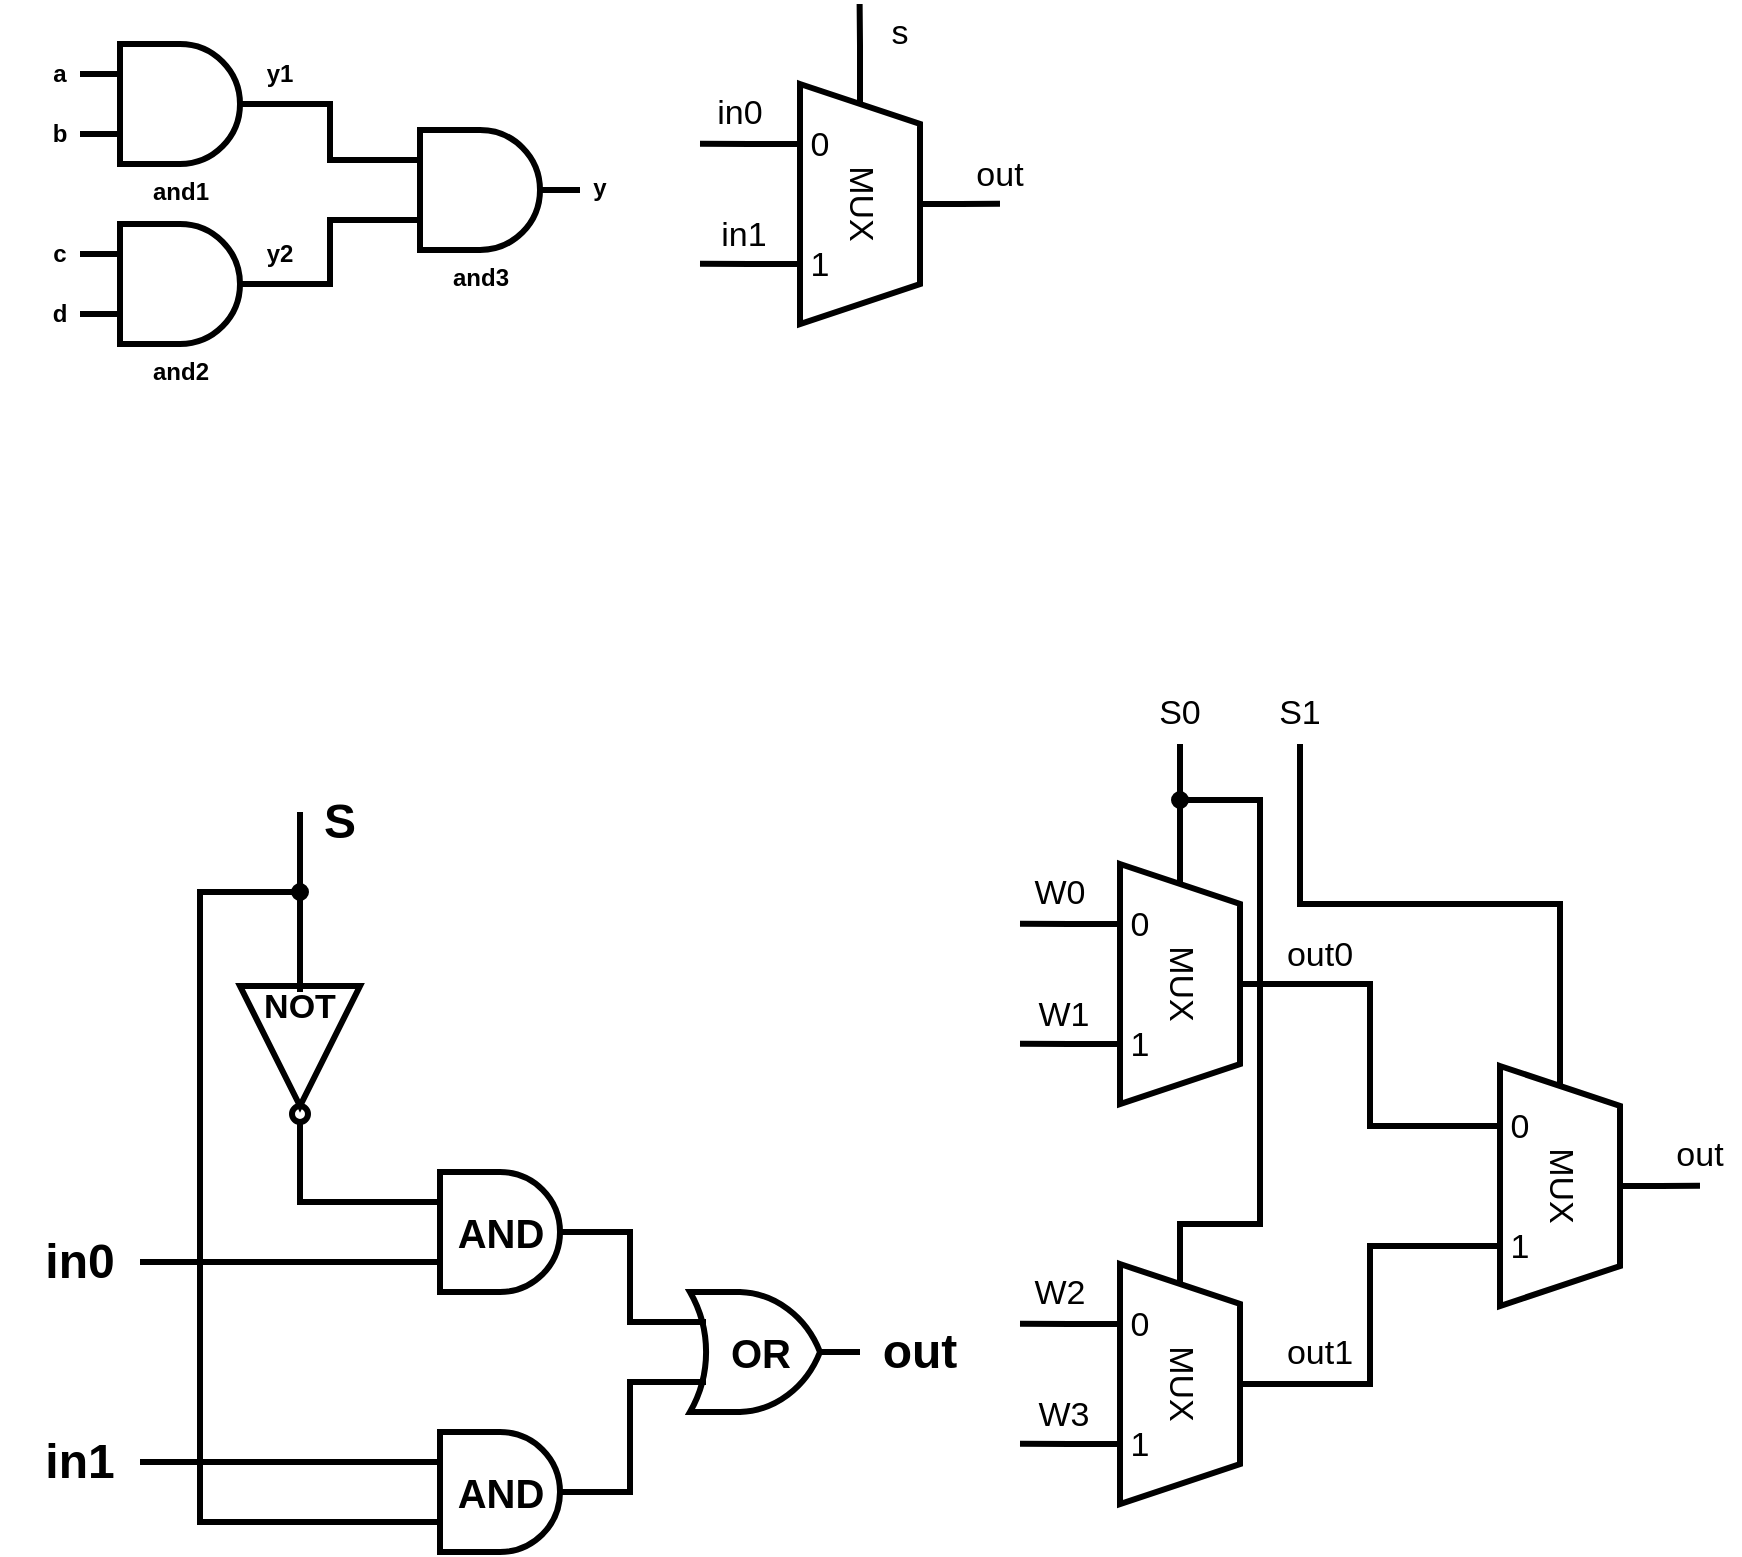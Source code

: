 <mxfile>
    <diagram id="rebtU5tXmGY_HIzhLKTE" name="认识Verilog">
        <mxGraphModel dx="696" dy="571" grid="1" gridSize="10" guides="1" tooltips="1" connect="1" arrows="1" fold="1" page="1" pageScale="1" pageWidth="1169" pageHeight="827" background="#ffffff" math="0" shadow="0">
            <root>
                <mxCell id="0"/>
                <mxCell id="1" parent="0"/>
                <mxCell id="7ks481zEIm87HgxM2ex8-72" value="" style="group" parent="1" vertex="1" connectable="0">
                    <mxGeometry x="530" y="360" width="360" height="410" as="geometry"/>
                </mxCell>
                <mxCell id="7ks481zEIm87HgxM2ex8-44" style="edgeStyle=orthogonalEdgeStyle;rounded=0;html=1;exitX=0;exitY=0.5;exitDx=0;exitDy=0;strokeColor=#000000;strokeWidth=3;fontSize=17;fontColor=#000000;startArrow=none;startFill=0;endArrow=none;endFill=0;" parent="7ks481zEIm87HgxM2ex8-72" source="7ks481zEIm87HgxM2ex8-47" edge="1">
                    <mxGeometry relative="1" as="geometry">
                        <mxPoint x="80" y="30" as="targetPoint"/>
                    </mxGeometry>
                </mxCell>
                <mxCell id="7ks481zEIm87HgxM2ex8-45" style="edgeStyle=orthogonalEdgeStyle;rounded=0;html=1;exitX=0.25;exitY=1;exitDx=0;exitDy=0;strokeColor=#000000;strokeWidth=3;fontSize=17;fontColor=#000000;startArrow=none;startFill=0;endArrow=none;endFill=0;" parent="7ks481zEIm87HgxM2ex8-72" source="7ks481zEIm87HgxM2ex8-47" edge="1">
                    <mxGeometry relative="1" as="geometry">
                        <mxPoint y="119.905" as="targetPoint"/>
                    </mxGeometry>
                </mxCell>
                <mxCell id="7ks481zEIm87HgxM2ex8-46" style="edgeStyle=orthogonalEdgeStyle;rounded=0;html=1;exitX=0.75;exitY=1;exitDx=0;exitDy=0;strokeColor=#000000;strokeWidth=3;fontSize=17;fontColor=#000000;startArrow=none;startFill=0;endArrow=none;endFill=0;" parent="7ks481zEIm87HgxM2ex8-72" source="7ks481zEIm87HgxM2ex8-47" edge="1">
                    <mxGeometry relative="1" as="geometry">
                        <mxPoint y="179.905" as="targetPoint"/>
                    </mxGeometry>
                </mxCell>
                <mxCell id="7ks481zEIm87HgxM2ex8-47" value="MUX" style="shape=trapezoid;perimeter=trapezoidPerimeter;whiteSpace=wrap;html=1;fixedSize=1;labelBackgroundColor=none;strokeColor=#000000;strokeWidth=3;fontSize=17;fontColor=#000000;fillColor=none;rotation=90;" parent="7ks481zEIm87HgxM2ex8-72" vertex="1">
                    <mxGeometry x="20" y="120" width="120" height="60" as="geometry"/>
                </mxCell>
                <mxCell id="7ks481zEIm87HgxM2ex8-48" value="0" style="text;strokeColor=none;align=center;fillColor=none;html=1;verticalAlign=middle;whiteSpace=wrap;rounded=0;labelBackgroundColor=none;strokeWidth=3;fontSize=17;fontColor=#000000;" parent="7ks481zEIm87HgxM2ex8-72" vertex="1">
                    <mxGeometry x="40" y="106" width="40" height="30" as="geometry"/>
                </mxCell>
                <mxCell id="7ks481zEIm87HgxM2ex8-49" value="1" style="text;strokeColor=none;align=center;fillColor=none;html=1;verticalAlign=middle;whiteSpace=wrap;rounded=0;labelBackgroundColor=none;strokeWidth=3;fontSize=17;fontColor=#000000;" parent="7ks481zEIm87HgxM2ex8-72" vertex="1">
                    <mxGeometry x="40" y="166" width="40" height="30" as="geometry"/>
                </mxCell>
                <mxCell id="7ks481zEIm87HgxM2ex8-50" value="W0" style="text;strokeColor=none;align=center;fillColor=none;html=1;verticalAlign=middle;whiteSpace=wrap;rounded=0;labelBackgroundColor=none;strokeWidth=3;fontSize=17;fontColor=#000000;" parent="7ks481zEIm87HgxM2ex8-72" vertex="1">
                    <mxGeometry y="90" width="40" height="30" as="geometry"/>
                </mxCell>
                <mxCell id="7ks481zEIm87HgxM2ex8-51" value="W1" style="text;strokeColor=none;align=center;fillColor=none;html=1;verticalAlign=middle;whiteSpace=wrap;rounded=0;labelBackgroundColor=none;strokeWidth=3;fontSize=17;fontColor=#000000;" parent="7ks481zEIm87HgxM2ex8-72" vertex="1">
                    <mxGeometry x="2" y="151" width="40" height="30" as="geometry"/>
                </mxCell>
                <mxCell id="7ks481zEIm87HgxM2ex8-52" value="S0" style="text;strokeColor=none;align=center;fillColor=none;html=1;verticalAlign=middle;whiteSpace=wrap;rounded=0;labelBackgroundColor=none;strokeWidth=3;fontSize=17;fontColor=#000000;" parent="7ks481zEIm87HgxM2ex8-72" vertex="1">
                    <mxGeometry x="60" width="40" height="30" as="geometry"/>
                </mxCell>
                <mxCell id="7ks481zEIm87HgxM2ex8-53" value="out0" style="text;strokeColor=none;align=center;fillColor=none;html=1;verticalAlign=middle;whiteSpace=wrap;rounded=0;labelBackgroundColor=none;strokeWidth=3;fontSize=17;fontColor=#000000;" parent="7ks481zEIm87HgxM2ex8-72" vertex="1">
                    <mxGeometry x="130" y="121" width="40" height="30" as="geometry"/>
                </mxCell>
                <mxCell id="7ks481zEIm87HgxM2ex8-54" style="edgeStyle=orthogonalEdgeStyle;rounded=0;html=1;exitX=0;exitY=0.5;exitDx=0;exitDy=0;strokeColor=#000000;strokeWidth=3;fontSize=17;fontColor=#000000;startArrow=none;startFill=0;endArrow=oval;endFill=1;" parent="7ks481zEIm87HgxM2ex8-72" source="7ks481zEIm87HgxM2ex8-57" edge="1">
                    <mxGeometry relative="1" as="geometry">
                        <mxPoint x="80" y="58" as="targetPoint"/>
                        <Array as="points">
                            <mxPoint x="80" y="270"/>
                            <mxPoint x="120" y="270"/>
                            <mxPoint x="120" y="58"/>
                        </Array>
                    </mxGeometry>
                </mxCell>
                <mxCell id="7ks481zEIm87HgxM2ex8-55" style="edgeStyle=orthogonalEdgeStyle;rounded=0;html=1;exitX=0.25;exitY=1;exitDx=0;exitDy=0;strokeColor=#000000;strokeWidth=3;fontSize=17;fontColor=#000000;startArrow=none;startFill=0;endArrow=none;endFill=0;" parent="7ks481zEIm87HgxM2ex8-72" source="7ks481zEIm87HgxM2ex8-57" edge="1">
                    <mxGeometry relative="1" as="geometry">
                        <mxPoint y="319.905" as="targetPoint"/>
                    </mxGeometry>
                </mxCell>
                <mxCell id="7ks481zEIm87HgxM2ex8-56" style="edgeStyle=orthogonalEdgeStyle;rounded=0;html=1;exitX=0.75;exitY=1;exitDx=0;exitDy=0;strokeColor=#000000;strokeWidth=3;fontSize=17;fontColor=#000000;startArrow=none;startFill=0;endArrow=none;endFill=0;" parent="7ks481zEIm87HgxM2ex8-72" source="7ks481zEIm87HgxM2ex8-57" edge="1">
                    <mxGeometry relative="1" as="geometry">
                        <mxPoint y="379.905" as="targetPoint"/>
                    </mxGeometry>
                </mxCell>
                <mxCell id="7ks481zEIm87HgxM2ex8-57" value="MUX" style="shape=trapezoid;perimeter=trapezoidPerimeter;whiteSpace=wrap;html=1;fixedSize=1;labelBackgroundColor=none;strokeColor=#000000;strokeWidth=3;fontSize=17;fontColor=#000000;fillColor=none;rotation=90;" parent="7ks481zEIm87HgxM2ex8-72" vertex="1">
                    <mxGeometry x="20" y="320" width="120" height="60" as="geometry"/>
                </mxCell>
                <mxCell id="7ks481zEIm87HgxM2ex8-58" value="0" style="text;strokeColor=none;align=center;fillColor=none;html=1;verticalAlign=middle;whiteSpace=wrap;rounded=0;labelBackgroundColor=none;strokeWidth=3;fontSize=17;fontColor=#000000;" parent="7ks481zEIm87HgxM2ex8-72" vertex="1">
                    <mxGeometry x="40" y="306" width="40" height="30" as="geometry"/>
                </mxCell>
                <mxCell id="7ks481zEIm87HgxM2ex8-59" value="1" style="text;strokeColor=none;align=center;fillColor=none;html=1;verticalAlign=middle;whiteSpace=wrap;rounded=0;labelBackgroundColor=none;strokeWidth=3;fontSize=17;fontColor=#000000;" parent="7ks481zEIm87HgxM2ex8-72" vertex="1">
                    <mxGeometry x="40" y="366" width="40" height="30" as="geometry"/>
                </mxCell>
                <mxCell id="7ks481zEIm87HgxM2ex8-60" value="W2" style="text;strokeColor=none;align=center;fillColor=none;html=1;verticalAlign=middle;whiteSpace=wrap;rounded=0;labelBackgroundColor=none;strokeWidth=3;fontSize=17;fontColor=#000000;" parent="7ks481zEIm87HgxM2ex8-72" vertex="1">
                    <mxGeometry y="290" width="40" height="30" as="geometry"/>
                </mxCell>
                <mxCell id="7ks481zEIm87HgxM2ex8-61" value="W3" style="text;strokeColor=none;align=center;fillColor=none;html=1;verticalAlign=middle;whiteSpace=wrap;rounded=0;labelBackgroundColor=none;strokeWidth=3;fontSize=17;fontColor=#000000;" parent="7ks481zEIm87HgxM2ex8-72" vertex="1">
                    <mxGeometry x="2" y="351" width="40" height="30" as="geometry"/>
                </mxCell>
                <mxCell id="7ks481zEIm87HgxM2ex8-62" value="out1" style="text;strokeColor=none;align=center;fillColor=none;html=1;verticalAlign=middle;whiteSpace=wrap;rounded=0;labelBackgroundColor=none;strokeWidth=3;fontSize=17;fontColor=#000000;" parent="7ks481zEIm87HgxM2ex8-72" vertex="1">
                    <mxGeometry x="130" y="320" width="40" height="30" as="geometry"/>
                </mxCell>
                <mxCell id="7ks481zEIm87HgxM2ex8-63" style="edgeStyle=orthogonalEdgeStyle;rounded=0;html=1;exitX=0;exitY=0.5;exitDx=0;exitDy=0;strokeColor=#000000;strokeWidth=3;fontSize=17;fontColor=#000000;startArrow=none;startFill=0;endArrow=none;endFill=0;" parent="7ks481zEIm87HgxM2ex8-72" source="7ks481zEIm87HgxM2ex8-67" edge="1">
                    <mxGeometry relative="1" as="geometry">
                        <mxPoint x="140" y="30" as="targetPoint"/>
                        <Array as="points">
                            <mxPoint x="270" y="110"/>
                            <mxPoint x="140" y="110"/>
                        </Array>
                    </mxGeometry>
                </mxCell>
                <mxCell id="7ks481zEIm87HgxM2ex8-64" style="edgeStyle=orthogonalEdgeStyle;rounded=0;html=1;exitX=0.5;exitY=0;exitDx=0;exitDy=0;strokeColor=#000000;strokeWidth=3;fontSize=17;fontColor=#000000;startArrow=none;startFill=0;endArrow=none;endFill=0;" parent="7ks481zEIm87HgxM2ex8-72" source="7ks481zEIm87HgxM2ex8-67" edge="1">
                    <mxGeometry relative="1" as="geometry">
                        <mxPoint x="340" y="250.905" as="targetPoint"/>
                    </mxGeometry>
                </mxCell>
                <mxCell id="7ks481zEIm87HgxM2ex8-65" style="edgeStyle=orthogonalEdgeStyle;rounded=0;html=1;exitX=0.25;exitY=1;exitDx=0;exitDy=0;strokeColor=#000000;strokeWidth=3;fontSize=17;fontColor=#000000;startArrow=none;startFill=0;endArrow=none;endFill=0;entryX=0.5;entryY=0;entryDx=0;entryDy=0;" parent="7ks481zEIm87HgxM2ex8-72" source="7ks481zEIm87HgxM2ex8-67" target="7ks481zEIm87HgxM2ex8-47" edge="1">
                    <mxGeometry relative="1" as="geometry">
                        <mxPoint x="190" y="220.905" as="targetPoint"/>
                    </mxGeometry>
                </mxCell>
                <mxCell id="7ks481zEIm87HgxM2ex8-66" style="edgeStyle=orthogonalEdgeStyle;rounded=0;html=1;exitX=0.75;exitY=1;exitDx=0;exitDy=0;strokeColor=#000000;strokeWidth=3;fontSize=17;fontColor=#000000;startArrow=none;startFill=0;endArrow=none;endFill=0;entryX=0.5;entryY=0;entryDx=0;entryDy=0;" parent="7ks481zEIm87HgxM2ex8-72" source="7ks481zEIm87HgxM2ex8-67" target="7ks481zEIm87HgxM2ex8-57" edge="1">
                    <mxGeometry relative="1" as="geometry">
                        <mxPoint x="190" y="280.905" as="targetPoint"/>
                    </mxGeometry>
                </mxCell>
                <mxCell id="7ks481zEIm87HgxM2ex8-67" value="MUX" style="shape=trapezoid;perimeter=trapezoidPerimeter;whiteSpace=wrap;html=1;fixedSize=1;labelBackgroundColor=none;strokeColor=#000000;strokeWidth=3;fontSize=17;fontColor=#000000;fillColor=none;rotation=90;" parent="7ks481zEIm87HgxM2ex8-72" vertex="1">
                    <mxGeometry x="210" y="221" width="120" height="60" as="geometry"/>
                </mxCell>
                <mxCell id="7ks481zEIm87HgxM2ex8-68" value="0" style="text;strokeColor=none;align=center;fillColor=none;html=1;verticalAlign=middle;whiteSpace=wrap;rounded=0;labelBackgroundColor=none;strokeWidth=3;fontSize=17;fontColor=#000000;" parent="7ks481zEIm87HgxM2ex8-72" vertex="1">
                    <mxGeometry x="230" y="207" width="40" height="30" as="geometry"/>
                </mxCell>
                <mxCell id="7ks481zEIm87HgxM2ex8-69" value="1" style="text;strokeColor=none;align=center;fillColor=none;html=1;verticalAlign=middle;whiteSpace=wrap;rounded=0;labelBackgroundColor=none;strokeWidth=3;fontSize=17;fontColor=#000000;" parent="7ks481zEIm87HgxM2ex8-72" vertex="1">
                    <mxGeometry x="230" y="267" width="40" height="30" as="geometry"/>
                </mxCell>
                <mxCell id="7ks481zEIm87HgxM2ex8-70" value="S1" style="text;strokeColor=none;align=center;fillColor=none;html=1;verticalAlign=middle;whiteSpace=wrap;rounded=0;labelBackgroundColor=none;strokeWidth=3;fontSize=17;fontColor=#000000;" parent="7ks481zEIm87HgxM2ex8-72" vertex="1">
                    <mxGeometry x="120" width="40" height="30" as="geometry"/>
                </mxCell>
                <mxCell id="7ks481zEIm87HgxM2ex8-71" value="out" style="text;strokeColor=none;align=center;fillColor=none;html=1;verticalAlign=middle;whiteSpace=wrap;rounded=0;labelBackgroundColor=none;strokeWidth=3;fontSize=17;fontColor=#000000;" parent="7ks481zEIm87HgxM2ex8-72" vertex="1">
                    <mxGeometry x="320" y="221" width="40" height="30" as="geometry"/>
                </mxCell>
                <mxCell id="7ks481zEIm87HgxM2ex8-74" value="" style="group" parent="1" vertex="1" connectable="0">
                    <mxGeometry x="30" y="414" width="480" height="380" as="geometry"/>
                </mxCell>
                <mxCell id="QMG38J2CW0rPUgtdJ5ai-17" style="edgeStyle=orthogonalEdgeStyle;rounded=0;html=1;exitX=0;exitY=0.75;exitDx=0;exitDy=0;exitPerimeter=0;strokeColor=#000000;strokeWidth=3;endArrow=none;endFill=0;" parent="7ks481zEIm87HgxM2ex8-74" source="QMG38J2CW0rPUgtdJ5ai-18" edge="1">
                    <mxGeometry relative="1" as="geometry">
                        <mxPoint x="60" y="235" as="targetPoint"/>
                    </mxGeometry>
                </mxCell>
                <mxCell id="QMG38J2CW0rPUgtdJ5ai-18" value="AND" style="verticalLabelPosition=middle;shadow=0;dashed=0;align=center;html=1;verticalAlign=middle;shape=mxgraph.electrical.logic_gates.logic_gate;operation=and;fillColor=none;strokeColor=#000000;strokeWidth=3;fontColor=#000000;fontSize=20;fontStyle=1;labelPosition=center;" parent="7ks481zEIm87HgxM2ex8-74" vertex="1">
                    <mxGeometry x="190" y="190" width="100" height="60" as="geometry"/>
                </mxCell>
                <mxCell id="QMG38J2CW0rPUgtdJ5ai-20" style="edgeStyle=orthogonalEdgeStyle;rounded=0;html=1;exitX=0;exitY=0.25;exitDx=0;exitDy=0;exitPerimeter=0;strokeColor=#000000;strokeWidth=3;endArrow=none;endFill=0;" parent="7ks481zEIm87HgxM2ex8-74" source="QMG38J2CW0rPUgtdJ5ai-22" edge="1">
                    <mxGeometry relative="1" as="geometry">
                        <mxPoint x="60" y="335" as="targetPoint"/>
                    </mxGeometry>
                </mxCell>
                <mxCell id="QMG38J2CW0rPUgtdJ5ai-21" style="edgeStyle=orthogonalEdgeStyle;rounded=0;html=1;exitX=0;exitY=0.75;exitDx=0;exitDy=0;exitPerimeter=0;strokeColor=#000000;strokeWidth=3;endArrow=oval;endFill=1;" parent="7ks481zEIm87HgxM2ex8-74" source="QMG38J2CW0rPUgtdJ5ai-22" edge="1">
                    <mxGeometry relative="1" as="geometry">
                        <mxPoint x="140" y="50" as="targetPoint"/>
                        <Array as="points">
                            <mxPoint x="90" y="365"/>
                            <mxPoint x="90" y="50"/>
                        </Array>
                    </mxGeometry>
                </mxCell>
                <mxCell id="QMG38J2CW0rPUgtdJ5ai-22" value="AND" style="verticalLabelPosition=middle;shadow=0;dashed=0;align=center;html=1;verticalAlign=middle;shape=mxgraph.electrical.logic_gates.logic_gate;operation=and;fillColor=none;strokeColor=#000000;strokeWidth=3;fontSize=20;fontStyle=1;fontColor=#000000;labelPosition=center;" parent="7ks481zEIm87HgxM2ex8-74" vertex="1">
                    <mxGeometry x="190" y="320" width="100" height="60" as="geometry"/>
                </mxCell>
                <mxCell id="QMG38J2CW0rPUgtdJ5ai-23" value="&lt;font color=&quot;#000000&quot; style=&quot;font-size: 20px;&quot;&gt;OR&lt;/font&gt;" style="verticalLabelPosition=middle;shadow=0;dashed=0;align=center;html=1;verticalAlign=middle;shape=mxgraph.electrical.logic_gates.logic_gate;operation=or;strokeColor=#000000;strokeWidth=3;fillColor=none;fontStyle=1;fontSize=20;labelPosition=center;" parent="7ks481zEIm87HgxM2ex8-74" vertex="1">
                    <mxGeometry x="320" y="250" width="100" height="60" as="geometry"/>
                </mxCell>
                <mxCell id="QMG38J2CW0rPUgtdJ5ai-16" style="edgeStyle=orthogonalEdgeStyle;html=1;exitX=1;exitY=0.5;exitDx=0;exitDy=0;exitPerimeter=0;entryX=0;entryY=0.25;entryDx=0;entryDy=0;entryPerimeter=0;rounded=0;strokeColor=#000000;strokeWidth=3;endArrow=none;endFill=0;" parent="7ks481zEIm87HgxM2ex8-74" source="QMG38J2CW0rPUgtdJ5ai-18" target="QMG38J2CW0rPUgtdJ5ai-23" edge="1">
                    <mxGeometry relative="1" as="geometry"/>
                </mxCell>
                <mxCell id="QMG38J2CW0rPUgtdJ5ai-19" style="edgeStyle=orthogonalEdgeStyle;rounded=0;html=1;exitX=1;exitY=0.5;exitDx=0;exitDy=0;exitPerimeter=0;entryX=0;entryY=0.75;entryDx=0;entryDy=0;entryPerimeter=0;strokeColor=#000000;strokeWidth=3;endArrow=none;endFill=0;" parent="7ks481zEIm87HgxM2ex8-74" source="QMG38J2CW0rPUgtdJ5ai-22" target="QMG38J2CW0rPUgtdJ5ai-23" edge="1">
                    <mxGeometry relative="1" as="geometry"/>
                </mxCell>
                <mxCell id="QMG38J2CW0rPUgtdJ5ai-24" style="edgeStyle=orthogonalEdgeStyle;rounded=0;html=1;exitX=1;exitY=0.5;exitDx=0;exitDy=0;exitPerimeter=0;entryX=0;entryY=0.25;entryDx=0;entryDy=0;entryPerimeter=0;strokeColor=#000000;strokeWidth=3;endArrow=none;endFill=0;" parent="7ks481zEIm87HgxM2ex8-74" source="QMG38J2CW0rPUgtdJ5ai-26" target="QMG38J2CW0rPUgtdJ5ai-18" edge="1">
                    <mxGeometry relative="1" as="geometry"/>
                </mxCell>
                <mxCell id="QMG38J2CW0rPUgtdJ5ai-25" style="edgeStyle=orthogonalEdgeStyle;rounded=0;html=1;exitX=0;exitY=0.5;exitDx=0;exitDy=0;exitPerimeter=0;strokeColor=#000000;strokeWidth=3;endArrow=none;endFill=0;" parent="7ks481zEIm87HgxM2ex8-74" source="QMG38J2CW0rPUgtdJ5ai-26" edge="1">
                    <mxGeometry relative="1" as="geometry">
                        <mxPoint x="140" y="10" as="targetPoint"/>
                    </mxGeometry>
                </mxCell>
                <mxCell id="QMG38J2CW0rPUgtdJ5ai-26" value="" style="verticalLabelPosition=middle;shadow=0;dashed=0;align=center;html=1;verticalAlign=middle;shape=mxgraph.electrical.logic_gates.inverter_2;strokeColor=#000000;strokeWidth=3;fillColor=none;rotation=90;fontColor=#000000;labelPosition=center;fontStyle=1;fontSize=15;" parent="7ks481zEIm87HgxM2ex8-74" vertex="1">
                    <mxGeometry x="90" y="100" width="100" height="60" as="geometry"/>
                </mxCell>
                <mxCell id="QMG38J2CW0rPUgtdJ5ai-27" value="&lt;font color=&quot;#000000&quot; style=&quot;font-size: 24px;&quot;&gt;S&lt;/font&gt;" style="text;strokeColor=none;align=center;fillColor=none;html=1;verticalAlign=middle;whiteSpace=wrap;rounded=0;strokeWidth=3;fontStyle=1;fontSize=24;" parent="7ks481zEIm87HgxM2ex8-74" vertex="1">
                    <mxGeometry x="130" width="60" height="30" as="geometry"/>
                </mxCell>
                <mxCell id="QMG38J2CW0rPUgtdJ5ai-28" value="&lt;font color=&quot;#000000&quot;&gt;in0&lt;/font&gt;" style="text;strokeColor=none;align=center;fillColor=none;html=1;verticalAlign=middle;whiteSpace=wrap;rounded=0;strokeWidth=3;fontStyle=1;fontSize=24;" parent="7ks481zEIm87HgxM2ex8-74" vertex="1">
                    <mxGeometry y="220" width="60" height="30" as="geometry"/>
                </mxCell>
                <mxCell id="QMG38J2CW0rPUgtdJ5ai-29" value="&lt;font color=&quot;#000000&quot;&gt;in1&lt;/font&gt;" style="text;strokeColor=none;align=center;fillColor=none;html=1;verticalAlign=middle;whiteSpace=wrap;rounded=0;strokeWidth=3;fontStyle=1;fontSize=24;" parent="7ks481zEIm87HgxM2ex8-74" vertex="1">
                    <mxGeometry y="320" width="60" height="30" as="geometry"/>
                </mxCell>
                <mxCell id="QMG38J2CW0rPUgtdJ5ai-30" value="&lt;font color=&quot;#000000&quot;&gt;out&lt;/font&gt;" style="text;strokeColor=none;align=center;fillColor=none;html=1;verticalAlign=middle;whiteSpace=wrap;rounded=0;strokeWidth=3;fontStyle=1;fontSize=24;" parent="7ks481zEIm87HgxM2ex8-74" vertex="1">
                    <mxGeometry x="420" y="265" width="60" height="30" as="geometry"/>
                </mxCell>
                <mxCell id="QMG38J2CW0rPUgtdJ5ai-31" value="&lt;font color=&quot;#000000&quot; style=&quot;font-size: 17px;&quot;&gt;NOT&lt;/font&gt;" style="text;strokeColor=none;align=center;fillColor=none;html=1;verticalAlign=middle;whiteSpace=wrap;rounded=0;strokeWidth=3;fontStyle=1;fontSize=17;" parent="7ks481zEIm87HgxM2ex8-74" vertex="1">
                    <mxGeometry x="110" y="93" width="60" height="30" as="geometry"/>
                </mxCell>
                <mxCell id="7ks481zEIm87HgxM2ex8-75" value="" style="group" parent="1" vertex="1" connectable="0">
                    <mxGeometry x="370" y="20" width="170" height="160" as="geometry"/>
                </mxCell>
                <mxCell id="QwQY3PDaorP3m9qOKkc0-16" style="edgeStyle=orthogonalEdgeStyle;rounded=0;html=1;exitX=0;exitY=0.5;exitDx=0;exitDy=0;strokeColor=#000000;strokeWidth=3;fontSize=17;fontColor=#000000;startArrow=none;startFill=0;endArrow=none;endFill=0;" parent="7ks481zEIm87HgxM2ex8-75" source="QwQY3PDaorP3m9qOKkc0-20" edge="1">
                    <mxGeometry relative="1" as="geometry">
                        <mxPoint x="79.81" as="targetPoint"/>
                    </mxGeometry>
                </mxCell>
                <mxCell id="QwQY3PDaorP3m9qOKkc0-17" style="edgeStyle=orthogonalEdgeStyle;rounded=0;html=1;exitX=0.5;exitY=0;exitDx=0;exitDy=0;strokeColor=#000000;strokeWidth=3;fontSize=17;fontColor=#000000;startArrow=none;startFill=0;endArrow=none;endFill=0;" parent="7ks481zEIm87HgxM2ex8-75" source="QwQY3PDaorP3m9qOKkc0-20" edge="1">
                    <mxGeometry relative="1" as="geometry">
                        <mxPoint x="150" y="99.905" as="targetPoint"/>
                    </mxGeometry>
                </mxCell>
                <mxCell id="QwQY3PDaorP3m9qOKkc0-18" style="edgeStyle=orthogonalEdgeStyle;rounded=0;html=1;exitX=0.25;exitY=1;exitDx=0;exitDy=0;strokeColor=#000000;strokeWidth=3;fontSize=17;fontColor=#000000;startArrow=none;startFill=0;endArrow=none;endFill=0;" parent="7ks481zEIm87HgxM2ex8-75" source="QwQY3PDaorP3m9qOKkc0-20" edge="1">
                    <mxGeometry relative="1" as="geometry">
                        <mxPoint y="69.905" as="targetPoint"/>
                    </mxGeometry>
                </mxCell>
                <mxCell id="QwQY3PDaorP3m9qOKkc0-19" style="edgeStyle=orthogonalEdgeStyle;rounded=0;html=1;exitX=0.75;exitY=1;exitDx=0;exitDy=0;strokeColor=#000000;strokeWidth=3;fontSize=17;fontColor=#000000;startArrow=none;startFill=0;endArrow=none;endFill=0;" parent="7ks481zEIm87HgxM2ex8-75" source="QwQY3PDaorP3m9qOKkc0-20" edge="1">
                    <mxGeometry relative="1" as="geometry">
                        <mxPoint y="129.905" as="targetPoint"/>
                    </mxGeometry>
                </mxCell>
                <mxCell id="QwQY3PDaorP3m9qOKkc0-20" value="MUX" style="shape=trapezoid;perimeter=trapezoidPerimeter;whiteSpace=wrap;html=1;fixedSize=1;labelBackgroundColor=none;strokeColor=#000000;strokeWidth=3;fontSize=17;fontColor=#000000;fillColor=none;rotation=90;" parent="7ks481zEIm87HgxM2ex8-75" vertex="1">
                    <mxGeometry x="20" y="70" width="120" height="60" as="geometry"/>
                </mxCell>
                <mxCell id="QwQY3PDaorP3m9qOKkc0-21" value="0" style="text;strokeColor=none;align=center;fillColor=none;html=1;verticalAlign=middle;whiteSpace=wrap;rounded=0;labelBackgroundColor=none;strokeWidth=3;fontSize=17;fontColor=#000000;" parent="7ks481zEIm87HgxM2ex8-75" vertex="1">
                    <mxGeometry x="40" y="56" width="40" height="30" as="geometry"/>
                </mxCell>
                <mxCell id="QwQY3PDaorP3m9qOKkc0-22" value="1" style="text;strokeColor=none;align=center;fillColor=none;html=1;verticalAlign=middle;whiteSpace=wrap;rounded=0;labelBackgroundColor=none;strokeWidth=3;fontSize=17;fontColor=#000000;" parent="7ks481zEIm87HgxM2ex8-75" vertex="1">
                    <mxGeometry x="40" y="116" width="40" height="30" as="geometry"/>
                </mxCell>
                <mxCell id="QwQY3PDaorP3m9qOKkc0-23" value="in0" style="text;strokeColor=none;align=center;fillColor=none;html=1;verticalAlign=middle;whiteSpace=wrap;rounded=0;labelBackgroundColor=none;strokeWidth=3;fontSize=17;fontColor=#000000;" parent="7ks481zEIm87HgxM2ex8-75" vertex="1">
                    <mxGeometry y="40" width="40" height="30" as="geometry"/>
                </mxCell>
                <mxCell id="QwQY3PDaorP3m9qOKkc0-24" value="in1" style="text;strokeColor=none;align=center;fillColor=none;html=1;verticalAlign=middle;whiteSpace=wrap;rounded=0;labelBackgroundColor=none;strokeWidth=3;fontSize=17;fontColor=#000000;" parent="7ks481zEIm87HgxM2ex8-75" vertex="1">
                    <mxGeometry x="2" y="101" width="40" height="30" as="geometry"/>
                </mxCell>
                <mxCell id="QwQY3PDaorP3m9qOKkc0-25" value="s" style="text;strokeColor=none;align=center;fillColor=none;html=1;verticalAlign=middle;whiteSpace=wrap;rounded=0;labelBackgroundColor=none;strokeWidth=3;fontSize=17;fontColor=#000000;" parent="7ks481zEIm87HgxM2ex8-75" vertex="1">
                    <mxGeometry x="80" width="40" height="30" as="geometry"/>
                </mxCell>
                <mxCell id="QwQY3PDaorP3m9qOKkc0-26" value="out" style="text;strokeColor=none;align=center;fillColor=none;html=1;verticalAlign=middle;whiteSpace=wrap;rounded=0;labelBackgroundColor=none;strokeWidth=3;fontSize=17;fontColor=#000000;" parent="7ks481zEIm87HgxM2ex8-75" vertex="1">
                    <mxGeometry x="130" y="71" width="40" height="30" as="geometry"/>
                </mxCell>
                <mxCell id="7ks481zEIm87HgxM2ex8-76" value="" style="group" parent="1" vertex="1" connectable="0">
                    <mxGeometry x="20" y="40" width="330" height="150" as="geometry"/>
                </mxCell>
                <mxCell id="2" value="&lt;font color=&quot;#000000&quot;&gt;and1&lt;/font&gt;" style="verticalLabelPosition=bottom;shadow=0;dashed=0;align=center;html=1;verticalAlign=top;shape=mxgraph.electrical.logic_gates.logic_gate;operation=and;fillColor=none;strokeColor=#000000;strokeWidth=3;fontStyle=1;movable=1;resizable=1;rotatable=1;deletable=1;editable=1;connectable=1;" parent="7ks481zEIm87HgxM2ex8-76" vertex="1">
                    <mxGeometry x="40" width="100" height="60" as="geometry"/>
                </mxCell>
                <mxCell id="3" value="&lt;font color=&quot;#000000&quot;&gt;and2&lt;/font&gt;" style="verticalLabelPosition=bottom;shadow=0;dashed=0;align=center;html=1;verticalAlign=top;shape=mxgraph.electrical.logic_gates.logic_gate;operation=and;fillColor=none;strokeColor=#000000;strokeWidth=3;fontStyle=1;movable=1;resizable=1;rotatable=1;deletable=1;editable=1;connectable=1;" parent="7ks481zEIm87HgxM2ex8-76" vertex="1">
                    <mxGeometry x="40" y="90" width="100" height="60" as="geometry"/>
                </mxCell>
                <mxCell id="4" value="and3" style="verticalLabelPosition=bottom;shadow=0;dashed=0;align=center;html=1;verticalAlign=top;shape=mxgraph.electrical.logic_gates.logic_gate;operation=and;fillColor=none;strokeColor=#000000;strokeWidth=3;fontColor=#000000;fontStyle=1;movable=1;resizable=1;rotatable=1;deletable=1;editable=1;connectable=1;" parent="7ks481zEIm87HgxM2ex8-76" vertex="1">
                    <mxGeometry x="190" y="43" width="100" height="60" as="geometry"/>
                </mxCell>
                <mxCell id="6" style="edgeStyle=orthogonalEdgeStyle;html=1;exitX=1;exitY=0.5;exitDx=0;exitDy=0;exitPerimeter=0;entryX=0;entryY=0.25;entryDx=0;entryDy=0;entryPerimeter=0;strokeColor=#000000;rounded=0;strokeWidth=3;endArrow=none;endFill=0;movable=1;resizable=1;rotatable=1;deletable=1;editable=1;connectable=1;" parent="7ks481zEIm87HgxM2ex8-76" source="2" target="4" edge="1">
                    <mxGeometry relative="1" as="geometry"/>
                </mxCell>
                <mxCell id="7" style="edgeStyle=orthogonalEdgeStyle;rounded=0;html=1;exitX=1;exitY=0.5;exitDx=0;exitDy=0;exitPerimeter=0;entryX=0;entryY=0.75;entryDx=0;entryDy=0;entryPerimeter=0;strokeColor=#000000;strokeWidth=3;endArrow=none;endFill=0;movable=1;resizable=1;rotatable=1;deletable=1;editable=1;connectable=1;" parent="7ks481zEIm87HgxM2ex8-76" source="3" target="4" edge="1">
                    <mxGeometry relative="1" as="geometry"/>
                </mxCell>
                <mxCell id="8" value="a" style="text;strokeColor=none;align=center;fillColor=none;html=1;verticalAlign=middle;whiteSpace=wrap;rounded=0;strokeWidth=3;fontColor=#000000;fontStyle=1;movable=1;resizable=1;rotatable=1;deletable=1;editable=1;connectable=1;" parent="7ks481zEIm87HgxM2ex8-76" vertex="1">
                    <mxGeometry width="60" height="30" as="geometry"/>
                </mxCell>
                <mxCell id="9" value="b" style="text;strokeColor=none;align=center;fillColor=none;html=1;verticalAlign=middle;whiteSpace=wrap;rounded=0;strokeWidth=3;fontColor=#000000;fontStyle=1;movable=1;resizable=1;rotatable=1;deletable=1;editable=1;connectable=1;" parent="7ks481zEIm87HgxM2ex8-76" vertex="1">
                    <mxGeometry y="30" width="60" height="30" as="geometry"/>
                </mxCell>
                <mxCell id="11" value="c" style="text;strokeColor=none;align=center;fillColor=none;html=1;verticalAlign=middle;whiteSpace=wrap;rounded=0;strokeWidth=3;fontColor=#000000;fontStyle=1;movable=1;resizable=1;rotatable=1;deletable=1;editable=1;connectable=1;" parent="7ks481zEIm87HgxM2ex8-76" vertex="1">
                    <mxGeometry y="90" width="60" height="30" as="geometry"/>
                </mxCell>
                <mxCell id="12" value="d" style="text;strokeColor=none;align=center;fillColor=none;html=1;verticalAlign=middle;whiteSpace=wrap;rounded=0;strokeWidth=3;fontColor=#000000;fontStyle=1;movable=1;resizable=1;rotatable=1;deletable=1;editable=1;connectable=1;" parent="7ks481zEIm87HgxM2ex8-76" vertex="1">
                    <mxGeometry y="120" width="60" height="30" as="geometry"/>
                </mxCell>
                <mxCell id="13" value="y1" style="text;strokeColor=none;align=center;fillColor=none;html=1;verticalAlign=middle;whiteSpace=wrap;rounded=0;strokeWidth=3;fontColor=#000000;fontStyle=1;movable=1;resizable=1;rotatable=1;deletable=1;editable=1;connectable=1;" parent="7ks481zEIm87HgxM2ex8-76" vertex="1">
                    <mxGeometry x="110" width="60" height="30" as="geometry"/>
                </mxCell>
                <mxCell id="15" value="y2" style="text;strokeColor=none;align=center;fillColor=none;html=1;verticalAlign=middle;whiteSpace=wrap;rounded=0;strokeWidth=3;fontColor=#000000;fontStyle=1;movable=1;resizable=1;rotatable=1;deletable=1;editable=1;connectable=1;" parent="7ks481zEIm87HgxM2ex8-76" vertex="1">
                    <mxGeometry x="110" y="90" width="60" height="30" as="geometry"/>
                </mxCell>
                <mxCell id="16" value="y" style="text;strokeColor=none;align=center;fillColor=none;html=1;verticalAlign=middle;whiteSpace=wrap;rounded=0;strokeWidth=3;fontColor=#000000;fontStyle=1;movable=1;resizable=1;rotatable=1;deletable=1;editable=1;connectable=1;" parent="7ks481zEIm87HgxM2ex8-76" vertex="1">
                    <mxGeometry x="270" y="57" width="60" height="30" as="geometry"/>
                </mxCell>
            </root>
        </mxGraphModel>
    </diagram>
    <diagram id="5C8ZGqh4Hf1FeQuMz4j9" name="全加器">
        <mxGraphModel dx="696" dy="571" grid="1" gridSize="10" guides="1" tooltips="1" connect="1" arrows="1" fold="1" page="1" pageScale="1" pageWidth="1169" pageHeight="827" background="#ffffff" math="0" shadow="0">
            <root>
                <mxCell id="0"/>
                <mxCell id="1" parent="0"/>
                <mxCell id="gzdv8FFXtKBTtcGOgYej-1" value="" style="group" parent="1" vertex="1" connectable="0">
                    <mxGeometry x="100" y="410" width="609" height="336" as="geometry"/>
                </mxCell>
                <mxCell id="gzdv8FFXtKBTtcGOgYej-2" style="edgeStyle=orthogonalEdgeStyle;rounded=0;html=1;exitX=0;exitY=0.25;exitDx=0;exitDy=0;exitPerimeter=0;strokeWidth=3;endArrow=none;endFill=0;" parent="gzdv8FFXtKBTtcGOgYej-1" source="gzdv8FFXtKBTtcGOgYej-3" edge="1">
                    <mxGeometry relative="1" as="geometry">
                        <mxPoint x="52" y="134.759" as="targetPoint"/>
                    </mxGeometry>
                </mxCell>
                <mxCell id="gzdv8FFXtKBTtcGOgYej-3" value="XOR" style="verticalLabelPosition=middle;shadow=0;dashed=0;align=center;html=1;verticalAlign=middle;shape=mxgraph.electrical.logic_gates.logic_gate;operation=xor;labelBackgroundColor=none;strokeColor=#000000;strokeWidth=3;fontColor=#000000;fillColor=none;fontStyle=1;labelPosition=center;" parent="gzdv8FFXtKBTtcGOgYej-1" vertex="1">
                    <mxGeometry x="122" y="120" width="100" height="60" as="geometry"/>
                </mxCell>
                <mxCell id="gzdv8FFXtKBTtcGOgYej-4" style="edgeStyle=orthogonalEdgeStyle;rounded=0;html=1;exitX=0;exitY=0.25;exitDx=0;exitDy=0;exitPerimeter=0;strokeWidth=3;endArrow=oval;endFill=1;" parent="gzdv8FFXtKBTtcGOgYej-1" source="gzdv8FFXtKBTtcGOgYej-6" edge="1">
                    <mxGeometry relative="1" as="geometry">
                        <mxPoint x="262" y="46" as="targetPoint"/>
                    </mxGeometry>
                </mxCell>
                <mxCell id="gzdv8FFXtKBTtcGOgYej-5" style="edgeStyle=orthogonalEdgeStyle;rounded=0;html=1;exitX=0;exitY=0.75;exitDx=0;exitDy=0;exitPerimeter=0;strokeWidth=3;endArrow=oval;endFill=1;" parent="gzdv8FFXtKBTtcGOgYej-1" source="gzdv8FFXtKBTtcGOgYej-6" edge="1">
                    <mxGeometry relative="1" as="geometry">
                        <mxPoint x="212" y="16.0" as="targetPoint"/>
                    </mxGeometry>
                </mxCell>
                <mxCell id="gzdv8FFXtKBTtcGOgYej-6" value="AND" style="verticalLabelPosition=middle;shadow=0;dashed=0;align=center;html=1;verticalAlign=middle;shape=mxgraph.electrical.logic_gates.logic_gate;operation=and;labelBackgroundColor=none;strokeColor=#000000;strokeWidth=3;fontColor=#000000;fillColor=none;labelPosition=center;fontStyle=1" parent="gzdv8FFXtKBTtcGOgYej-1" vertex="1">
                    <mxGeometry x="282" y="206" width="100" height="60" as="geometry"/>
                </mxCell>
                <mxCell id="gzdv8FFXtKBTtcGOgYej-7" value="OR" style="verticalLabelPosition=middle;shadow=0;dashed=0;align=center;html=1;verticalAlign=middle;shape=mxgraph.electrical.logic_gates.logic_gate;operation=or;labelBackgroundColor=none;strokeColor=#000000;strokeWidth=3;fontColor=#000000;fillColor=none;fontStyle=1;labelPosition=center;" parent="gzdv8FFXtKBTtcGOgYej-1" vertex="1">
                    <mxGeometry x="442" y="61" width="100" height="60" as="geometry"/>
                </mxCell>
                <mxCell id="gzdv8FFXtKBTtcGOgYej-8" style="edgeStyle=orthogonalEdgeStyle;rounded=0;html=1;exitX=1;exitY=0.5;exitDx=0;exitDy=0;exitPerimeter=0;entryX=0;entryY=0.25;entryDx=0;entryDy=0;entryPerimeter=0;strokeColor=#000000;strokeWidth=3;fontColor=#000000;startArrow=none;startFill=0;endArrow=none;endFill=0;" parent="gzdv8FFXtKBTtcGOgYej-1" source="gzdv8FFXtKBTtcGOgYej-6" target="gzdv8FFXtKBTtcGOgYej-7" edge="1">
                    <mxGeometry relative="1" as="geometry">
                        <Array as="points">
                            <mxPoint x="402" y="236"/>
                            <mxPoint x="402" y="76"/>
                        </Array>
                    </mxGeometry>
                </mxCell>
                <mxCell id="gzdv8FFXtKBTtcGOgYej-9" style="edgeStyle=orthogonalEdgeStyle;rounded=0;html=1;exitX=0;exitY=0.25;exitDx=0;exitDy=0;exitPerimeter=0;strokeWidth=3;endArrow=oval;endFill=1;" parent="gzdv8FFXtKBTtcGOgYej-1" source="gzdv8FFXtKBTtcGOgYej-12" edge="1">
                    <mxGeometry relative="1" as="geometry">
                        <mxPoint x="102" y="166" as="targetPoint"/>
                    </mxGeometry>
                </mxCell>
                <mxCell id="gzdv8FFXtKBTtcGOgYej-10" style="edgeStyle=orthogonalEdgeStyle;rounded=0;html=1;exitX=0;exitY=0.75;exitDx=0;exitDy=0;exitPerimeter=0;strokeWidth=3;endArrow=oval;endFill=1;" parent="gzdv8FFXtKBTtcGOgYej-1" source="gzdv8FFXtKBTtcGOgYej-12" edge="1">
                    <mxGeometry relative="1" as="geometry">
                        <mxPoint x="72" y="136" as="targetPoint"/>
                    </mxGeometry>
                </mxCell>
                <mxCell id="gzdv8FFXtKBTtcGOgYej-11" style="edgeStyle=orthogonalEdgeStyle;rounded=0;html=1;exitX=1;exitY=0.5;exitDx=0;exitDy=0;exitPerimeter=0;entryX=0;entryY=0.75;entryDx=0;entryDy=0;entryPerimeter=0;strokeWidth=3;endArrow=none;endFill=0;" parent="gzdv8FFXtKBTtcGOgYej-1" source="gzdv8FFXtKBTtcGOgYej-12" target="gzdv8FFXtKBTtcGOgYej-7" edge="1">
                    <mxGeometry relative="1" as="geometry">
                        <Array as="points">
                            <mxPoint x="442" y="306"/>
                        </Array>
                    </mxGeometry>
                </mxCell>
                <mxCell id="gzdv8FFXtKBTtcGOgYej-12" value="AND" style="verticalLabelPosition=middle;shadow=0;dashed=0;align=center;html=1;verticalAlign=middle;shape=mxgraph.electrical.logic_gates.logic_gate;operation=and;labelBackgroundColor=none;strokeColor=#000000;strokeWidth=3;fontColor=#000000;fillColor=none;labelPosition=center;fontStyle=1" parent="gzdv8FFXtKBTtcGOgYej-1" vertex="1">
                    <mxGeometry x="122" y="276" width="100" height="60" as="geometry"/>
                </mxCell>
                <mxCell id="gzdv8FFXtKBTtcGOgYej-13" style="edgeStyle=orthogonalEdgeStyle;rounded=0;html=1;exitX=1;exitY=0.5;exitDx=0;exitDy=0;exitPerimeter=0;strokeWidth=3;endArrow=none;endFill=0;" parent="gzdv8FFXtKBTtcGOgYej-1" source="gzdv8FFXtKBTtcGOgYej-15" edge="1">
                    <mxGeometry relative="1" as="geometry">
                        <mxPoint x="542.0" y="30.471" as="targetPoint"/>
                    </mxGeometry>
                </mxCell>
                <mxCell id="gzdv8FFXtKBTtcGOgYej-14" style="edgeStyle=orthogonalEdgeStyle;rounded=0;html=1;exitX=0;exitY=0.25;exitDx=0;exitDy=0;exitPerimeter=0;strokeWidth=3;endArrow=none;endFill=0;" parent="gzdv8FFXtKBTtcGOgYej-1" source="gzdv8FFXtKBTtcGOgYej-15" edge="1">
                    <mxGeometry relative="1" as="geometry">
                        <mxPoint x="52" y="16.353" as="targetPoint"/>
                    </mxGeometry>
                </mxCell>
                <mxCell id="gzdv8FFXtKBTtcGOgYej-15" value="XOR" style="verticalLabelPosition=middle;shadow=0;dashed=0;align=center;html=1;verticalAlign=middle;shape=mxgraph.electrical.logic_gates.logic_gate;operation=xor;labelBackgroundColor=none;strokeColor=#000000;strokeWidth=3;fontColor=#000000;fillColor=none;fontStyle=1;labelPosition=center;" parent="gzdv8FFXtKBTtcGOgYej-1" vertex="1">
                    <mxGeometry x="282" y="1" width="100" height="60" as="geometry"/>
                </mxCell>
                <mxCell id="gzdv8FFXtKBTtcGOgYej-16" style="edgeStyle=orthogonalEdgeStyle;rounded=0;html=1;exitX=1;exitY=0.5;exitDx=0;exitDy=0;exitPerimeter=0;entryX=0;entryY=0.75;entryDx=0;entryDy=0;entryPerimeter=0;strokeWidth=3;endArrow=none;endFill=0;" parent="gzdv8FFXtKBTtcGOgYej-1" source="gzdv8FFXtKBTtcGOgYej-3" target="gzdv8FFXtKBTtcGOgYej-15" edge="1">
                    <mxGeometry relative="1" as="geometry">
                        <Array as="points">
                            <mxPoint x="242" y="150"/>
                            <mxPoint x="242" y="46"/>
                        </Array>
                    </mxGeometry>
                </mxCell>
                <mxCell id="gzdv8FFXtKBTtcGOgYej-17" value="Cin" style="text;html=1;strokeColor=none;fillColor=none;align=center;verticalAlign=middle;whiteSpace=wrap;rounded=0;fontStyle=1;fontSize=25;" parent="gzdv8FFXtKBTtcGOgYej-1" vertex="1">
                    <mxGeometry width="60" height="30" as="geometry"/>
                </mxCell>
                <mxCell id="gzdv8FFXtKBTtcGOgYej-18" value="A" style="text;html=1;strokeColor=none;fillColor=none;align=center;verticalAlign=middle;whiteSpace=wrap;rounded=0;fontStyle=1;fontSize=25;" parent="gzdv8FFXtKBTtcGOgYej-1" vertex="1">
                    <mxGeometry y="120" width="60" height="30" as="geometry"/>
                </mxCell>
                <mxCell id="gzdv8FFXtKBTtcGOgYej-19" value="" style="edgeStyle=orthogonalEdgeStyle;rounded=0;html=1;exitX=0;exitY=0.75;exitDx=0;exitDy=0;exitPerimeter=0;strokeWidth=3;endArrow=none;endFill=0;" parent="gzdv8FFXtKBTtcGOgYej-1" source="gzdv8FFXtKBTtcGOgYej-3" target="gzdv8FFXtKBTtcGOgYej-20" edge="1">
                    <mxGeometry relative="1" as="geometry">
                        <mxPoint x="52" y="165.103" as="targetPoint"/>
                        <mxPoint x="122" y="165" as="sourcePoint"/>
                    </mxGeometry>
                </mxCell>
                <mxCell id="gzdv8FFXtKBTtcGOgYej-20" value="&lt;span style=&quot;&quot;&gt;B&lt;/span&gt;" style="text;html=1;strokeColor=none;fillColor=none;align=center;verticalAlign=middle;whiteSpace=wrap;rounded=0;fontStyle=1;fontSize=25;" parent="gzdv8FFXtKBTtcGOgYej-1" vertex="1">
                    <mxGeometry y="150" width="60" height="30" as="geometry"/>
                </mxCell>
                <mxCell id="gzdv8FFXtKBTtcGOgYej-21" value="S" style="text;html=1;strokeColor=none;fillColor=none;align=center;verticalAlign=middle;whiteSpace=wrap;rounded=0;fontStyle=1;fontSize=25;" parent="gzdv8FFXtKBTtcGOgYej-1" vertex="1">
                    <mxGeometry x="529" y="15" width="60" height="30" as="geometry"/>
                </mxCell>
                <mxCell id="gzdv8FFXtKBTtcGOgYej-22" value="Cout" style="text;html=1;strokeColor=none;fillColor=none;align=center;verticalAlign=middle;whiteSpace=wrap;rounded=0;fontStyle=1;fontSize=25;" parent="gzdv8FFXtKBTtcGOgYej-1" vertex="1">
                    <mxGeometry x="549" y="76" width="60" height="30" as="geometry"/>
                </mxCell>
                <mxCell id="gzdv8FFXtKBTtcGOgYej-23" value="" style="group" parent="1" vertex="1" connectable="0">
                    <mxGeometry x="100" y="80" width="100" height="183" as="geometry"/>
                </mxCell>
                <mxCell id="wTAwAFIw4sOWHSdyWEut-2" style="edgeStyle=none;html=1;exitX=0.25;exitY=0;exitDx=0;exitDy=0;fontColor=#000000;startArrow=block;startFill=1;endArrow=none;endFill=0;strokeColor=#000000;rounded=0;strokeWidth=2;" parent="gzdv8FFXtKBTtcGOgYej-23" source="wTAwAFIw4sOWHSdyWEut-1" edge="1">
                    <mxGeometry relative="1" as="geometry">
                        <mxPoint x="30" y="22" as="targetPoint"/>
                    </mxGeometry>
                </mxCell>
                <mxCell id="wTAwAFIw4sOWHSdyWEut-3" style="edgeStyle=none;html=1;exitX=0.5;exitY=0;exitDx=0;exitDy=0;fontColor=#000000;endArrow=none;rounded=0;strokeColor=#000000;startArrow=block;startFill=1;endFill=0;strokeWidth=2;" parent="gzdv8FFXtKBTtcGOgYej-23" source="wTAwAFIw4sOWHSdyWEut-1" edge="1">
                    <mxGeometry relative="1" as="geometry">
                        <mxPoint x="50" y="22" as="targetPoint"/>
                    </mxGeometry>
                </mxCell>
                <mxCell id="wTAwAFIw4sOWHSdyWEut-4" style="edgeStyle=none;html=1;exitX=0.75;exitY=0;exitDx=0;exitDy=0;fontColor=#000000;endArrow=none;rounded=0;strokeColor=#000000;startArrow=block;startFill=1;endFill=0;strokeWidth=2;" parent="gzdv8FFXtKBTtcGOgYej-23" source="wTAwAFIw4sOWHSdyWEut-1" edge="1">
                    <mxGeometry relative="1" as="geometry">
                        <mxPoint x="70" y="22" as="targetPoint"/>
                    </mxGeometry>
                </mxCell>
                <mxCell id="wTAwAFIw4sOWHSdyWEut-5" style="edgeStyle=none;rounded=0;html=1;exitX=0.25;exitY=1;exitDx=0;exitDy=0;strokeColor=#000000;fontColor=#000000;startArrow=none;startFill=0;endArrow=block;endFill=1;strokeWidth=2;" parent="gzdv8FFXtKBTtcGOgYej-23" source="wTAwAFIw4sOWHSdyWEut-1" edge="1">
                    <mxGeometry relative="1" as="geometry">
                        <mxPoint x="30" y="162" as="targetPoint"/>
                    </mxGeometry>
                </mxCell>
                <mxCell id="wTAwAFIw4sOWHSdyWEut-6" style="edgeStyle=none;rounded=0;html=1;exitX=0.75;exitY=1;exitDx=0;exitDy=0;strokeColor=#000000;fontColor=#000000;startArrow=none;startFill=0;endArrow=block;endFill=1;strokeWidth=2;" parent="gzdv8FFXtKBTtcGOgYej-23" source="wTAwAFIw4sOWHSdyWEut-1" edge="1">
                    <mxGeometry relative="1" as="geometry">
                        <mxPoint x="70" y="162" as="targetPoint"/>
                    </mxGeometry>
                </mxCell>
                <mxCell id="wTAwAFIw4sOWHSdyWEut-1" value="FA" style="whiteSpace=wrap;html=1;aspect=fixed;fillColor=none;strokeColor=#000000;strokeWidth=3;fontColor=#000000;fontStyle=1" parent="gzdv8FFXtKBTtcGOgYej-23" vertex="1">
                    <mxGeometry x="10" y="52" width="80" height="80" as="geometry"/>
                </mxCell>
                <mxCell id="wTAwAFIw4sOWHSdyWEut-7" value="A" style="text;html=1;strokeColor=none;fillColor=none;align=center;verticalAlign=middle;whiteSpace=wrap;rounded=0;labelBackgroundColor=none;strokeWidth=3;fontColor=#000000;fontStyle=1" parent="gzdv8FFXtKBTtcGOgYej-23" vertex="1">
                    <mxGeometry width="60" height="30" as="geometry"/>
                </mxCell>
                <mxCell id="wTAwAFIw4sOWHSdyWEut-8" value="B" style="text;html=1;strokeColor=none;fillColor=none;align=center;verticalAlign=middle;whiteSpace=wrap;rounded=0;labelBackgroundColor=none;strokeWidth=3;fontColor=#000000;fontStyle=1" parent="gzdv8FFXtKBTtcGOgYej-23" vertex="1">
                    <mxGeometry x="20" width="60" height="30" as="geometry"/>
                </mxCell>
                <mxCell id="wTAwAFIw4sOWHSdyWEut-9" value="Cin" style="text;html=1;strokeColor=none;fillColor=none;align=center;verticalAlign=middle;whiteSpace=wrap;rounded=0;labelBackgroundColor=none;strokeWidth=3;fontColor=#000000;fontStyle=1" parent="gzdv8FFXtKBTtcGOgYej-23" vertex="1">
                    <mxGeometry x="40" width="60" height="30" as="geometry"/>
                </mxCell>
                <mxCell id="wTAwAFIw4sOWHSdyWEut-10" value="S" style="text;html=1;strokeColor=none;fillColor=none;align=center;verticalAlign=middle;whiteSpace=wrap;rounded=0;labelBackgroundColor=none;strokeWidth=3;fontColor=#000000;fontStyle=1" parent="gzdv8FFXtKBTtcGOgYej-23" vertex="1">
                    <mxGeometry y="153" width="60" height="30" as="geometry"/>
                </mxCell>
                <mxCell id="wTAwAFIw4sOWHSdyWEut-11" value="Cout" style="text;html=1;strokeColor=none;fillColor=none;align=center;verticalAlign=middle;whiteSpace=wrap;rounded=0;labelBackgroundColor=none;strokeWidth=3;fontColor=#000000;fontStyle=1" parent="gzdv8FFXtKBTtcGOgYej-23" vertex="1">
                    <mxGeometry x="40" y="153" width="60" height="30" as="geometry"/>
                </mxCell>
            </root>
        </mxGraphModel>
    </diagram>
    <diagram id="E8JmcAeOklZgZ2l8eJsL" name="多路数据选择器">
        <mxGraphModel dx="696" dy="571" grid="1" gridSize="10" guides="1" tooltips="1" connect="1" arrows="1" fold="1" page="1" pageScale="1" pageWidth="1169" pageHeight="827" math="0" shadow="0">
            <root>
                <mxCell id="0"/>
                <mxCell id="1" parent="0"/>
                <mxCell id="uB0_w7AT7cy0_k-z_mVM-15" value="" style="group" parent="1" vertex="1" connectable="0">
                    <mxGeometry x="47" y="90" width="326" height="195" as="geometry"/>
                </mxCell>
                <mxCell id="uB0_w7AT7cy0_k-z_mVM-1" value="MUX" style="shape=trapezoid;perimeter=trapezoidPerimeter;whiteSpace=wrap;html=1;fixedSize=1;rotation=90;strokeWidth=3;fontStyle=1;fontSize=22;" parent="uB0_w7AT7cy0_k-z_mVM-15" vertex="1">
                    <mxGeometry x="103" y="30" width="120" height="60" as="geometry"/>
                </mxCell>
                <mxCell id="uB0_w7AT7cy0_k-z_mVM-2" value="" style="endArrow=blockThin;html=1;rounded=0;strokeColor=#000000;fontFamily=Helvetica;fontSize=15;fontColor=#000000;endFill=1;strokeWidth=3;" parent="uB0_w7AT7cy0_k-z_mVM-15" edge="1">
                    <mxGeometry width="50" height="50" relative="1" as="geometry">
                        <mxPoint x="63" y="16" as="sourcePoint"/>
                        <mxPoint x="133" y="16" as="targetPoint"/>
                    </mxGeometry>
                </mxCell>
                <mxCell id="uB0_w7AT7cy0_k-z_mVM-3" value="" style="endArrow=blockThin;html=1;rounded=0;strokeColor=#000000;fontFamily=Helvetica;fontSize=15;fontColor=#000000;endFill=1;strokeWidth=3;" parent="uB0_w7AT7cy0_k-z_mVM-15" edge="1">
                    <mxGeometry width="50" height="50" relative="1" as="geometry">
                        <mxPoint x="63" y="45" as="sourcePoint"/>
                        <mxPoint x="133.0" y="45" as="targetPoint"/>
                    </mxGeometry>
                </mxCell>
                <mxCell id="uB0_w7AT7cy0_k-z_mVM-4" value="" style="endArrow=blockThin;html=1;rounded=0;strokeColor=#000000;fontFamily=Helvetica;fontSize=15;fontColor=#000000;endFill=1;strokeWidth=3;" parent="uB0_w7AT7cy0_k-z_mVM-15" edge="1">
                    <mxGeometry width="50" height="50" relative="1" as="geometry">
                        <mxPoint x="63" y="72" as="sourcePoint"/>
                        <mxPoint x="133.0" y="72" as="targetPoint"/>
                    </mxGeometry>
                </mxCell>
                <mxCell id="uB0_w7AT7cy0_k-z_mVM-5" value="" style="endArrow=blockThin;html=1;rounded=0;strokeColor=#000000;fontFamily=Helvetica;fontSize=15;fontColor=#000000;endFill=1;strokeWidth=3;" parent="uB0_w7AT7cy0_k-z_mVM-15" edge="1">
                    <mxGeometry width="50" height="50" relative="1" as="geometry">
                        <mxPoint x="63" y="100" as="sourcePoint"/>
                        <mxPoint x="133.0" y="100" as="targetPoint"/>
                    </mxGeometry>
                </mxCell>
                <mxCell id="uB0_w7AT7cy0_k-z_mVM-7" value="" style="endArrow=blockThin;html=1;rounded=0;strokeColor=#000000;fontFamily=Helvetica;fontSize=15;fontColor=#000000;endFill=1;strokeWidth=3;" parent="uB0_w7AT7cy0_k-z_mVM-15" edge="1">
                    <mxGeometry width="50" height="50" relative="1" as="geometry">
                        <mxPoint x="193" y="59.81" as="sourcePoint"/>
                        <mxPoint x="263.0" y="59.81" as="targetPoint"/>
                    </mxGeometry>
                </mxCell>
                <mxCell id="uB0_w7AT7cy0_k-z_mVM-8" value="" style="endArrow=blockThin;html=1;rounded=0;strokeColor=#000000;fontFamily=Helvetica;fontSize=15;fontColor=#000000;endFill=1;strokeWidth=3;entryX=1;entryY=0.5;entryDx=0;entryDy=0;" parent="uB0_w7AT7cy0_k-z_mVM-15" target="uB0_w7AT7cy0_k-z_mVM-1" edge="1">
                    <mxGeometry width="50" height="50" relative="1" as="geometry">
                        <mxPoint x="163" y="170" as="sourcePoint"/>
                        <mxPoint x="198.0" y="150" as="targetPoint"/>
                    </mxGeometry>
                </mxCell>
                <mxCell id="uB0_w7AT7cy0_k-z_mVM-9" value="[7:0] A" style="text;html=1;align=center;verticalAlign=middle;resizable=0;points=[];autosize=1;strokeColor=none;fillColor=none;fontSize=15;fontStyle=1" parent="uB0_w7AT7cy0_k-z_mVM-15" vertex="1">
                    <mxGeometry width="70" height="30" as="geometry"/>
                </mxCell>
                <mxCell id="uB0_w7AT7cy0_k-z_mVM-10" value="[7:0] B" style="text;html=1;align=center;verticalAlign=middle;resizable=0;points=[];autosize=1;strokeColor=none;fillColor=none;fontSize=15;fontStyle=1" parent="uB0_w7AT7cy0_k-z_mVM-15" vertex="1">
                    <mxGeometry y="30" width="70" height="30" as="geometry"/>
                </mxCell>
                <mxCell id="uB0_w7AT7cy0_k-z_mVM-11" value="[7:0] C" style="text;html=1;align=center;verticalAlign=middle;resizable=0;points=[];autosize=1;strokeColor=none;fillColor=none;fontSize=15;fontStyle=1" parent="uB0_w7AT7cy0_k-z_mVM-15" vertex="1">
                    <mxGeometry y="57" width="70" height="30" as="geometry"/>
                </mxCell>
                <mxCell id="uB0_w7AT7cy0_k-z_mVM-12" value="[7:0] D" style="text;html=1;align=center;verticalAlign=middle;resizable=0;points=[];autosize=1;strokeColor=none;fillColor=none;fontSize=15;fontStyle=1" parent="uB0_w7AT7cy0_k-z_mVM-15" vertex="1">
                    <mxGeometry y="84" width="70" height="30" as="geometry"/>
                </mxCell>
                <mxCell id="uB0_w7AT7cy0_k-z_mVM-13" value="[7:0] Y" style="text;html=1;align=center;verticalAlign=middle;resizable=0;points=[];autosize=1;strokeColor=none;fillColor=none;fontSize=15;fontStyle=1" parent="uB0_w7AT7cy0_k-z_mVM-15" vertex="1">
                    <mxGeometry x="256" y="44" width="70" height="30" as="geometry"/>
                </mxCell>
                <mxCell id="uB0_w7AT7cy0_k-z_mVM-14" value="[1:0] S" style="text;html=1;align=center;verticalAlign=middle;resizable=0;points=[];autosize=1;strokeColor=none;fillColor=none;fontSize=15;fontStyle=1" parent="uB0_w7AT7cy0_k-z_mVM-15" vertex="1">
                    <mxGeometry x="128" y="165" width="70" height="30" as="geometry"/>
                </mxCell>
            </root>
        </mxGraphModel>
    </diagram>
    <diagram id="AdvlFsg3ZpSJXzzAPVCX" name="译码器">
        <mxGraphModel dx="480" dy="394" grid="1" gridSize="10" guides="1" tooltips="1" connect="1" arrows="1" fold="1" page="1" pageScale="1" pageWidth="1169" pageHeight="827" math="1" shadow="0">
            <root>
                <mxCell id="0"/>
                <mxCell id="1" parent="0"/>
                <mxCell id="8LwFoKWnl6urZ68ISw2w-2" style="edgeStyle=none;html=1;exitX=0;exitY=0.25;exitDx=0;exitDy=0;fontSize=18;strokeWidth=3;rounded=0;endArrow=none;endFill=0;" edge="1" parent="1" source="8LwFoKWnl6urZ68ISw2w-1">
                    <mxGeometry relative="1" as="geometry">
                        <mxPoint x="210" y="198" as="targetPoint"/>
                    </mxGeometry>
                </mxCell>
                <mxCell id="8LwFoKWnl6urZ68ISw2w-3" style="edgeStyle=none;rounded=0;html=1;exitX=0;exitY=0.5;exitDx=0;exitDy=0;strokeWidth=3;fontSize=18;endArrow=none;endFill=0;" edge="1" parent="1" source="8LwFoKWnl6urZ68ISw2w-1">
                    <mxGeometry relative="1" as="geometry">
                        <mxPoint x="210" y="239.857" as="targetPoint"/>
                    </mxGeometry>
                </mxCell>
                <mxCell id="8LwFoKWnl6urZ68ISw2w-4" style="edgeStyle=none;rounded=0;html=1;exitX=0;exitY=0.75;exitDx=0;exitDy=0;strokeWidth=3;fontSize=18;endArrow=none;endFill=0;" edge="1" parent="1" source="8LwFoKWnl6urZ68ISw2w-1">
                    <mxGeometry relative="1" as="geometry">
                        <mxPoint x="210" y="282.714" as="targetPoint"/>
                    </mxGeometry>
                </mxCell>
                <mxCell id="8LwFoKWnl6urZ68ISw2w-1" value="Decoder" style="rounded=0;whiteSpace=wrap;html=1;strokeWidth=3;fontStyle=1;fontSize=18;" vertex="1" parent="1">
                    <mxGeometry x="300" y="155" width="120" height="170" as="geometry"/>
                </mxCell>
                <mxCell id="8LwFoKWnl6urZ68ISw2w-10" style="edgeStyle=none;html=1;exitX=0;exitY=0.25;exitDx=0;exitDy=0;fontSize=18;strokeWidth=3;rounded=0;endArrow=none;endFill=0;" edge="1" parent="1">
                    <mxGeometry relative="1" as="geometry">
                        <mxPoint x="420" y="230.5" as="targetPoint"/>
                        <mxPoint x="510" y="230" as="sourcePoint"/>
                    </mxGeometry>
                </mxCell>
                <mxCell id="8LwFoKWnl6urZ68ISw2w-11" style="edgeStyle=none;html=1;exitX=0;exitY=0.25;exitDx=0;exitDy=0;fontSize=18;strokeWidth=3;rounded=0;endArrow=none;endFill=0;" edge="1" parent="1">
                    <mxGeometry relative="1" as="geometry">
                        <mxPoint x="420" y="250.5" as="targetPoint"/>
                        <mxPoint x="510" y="250" as="sourcePoint"/>
                    </mxGeometry>
                </mxCell>
                <mxCell id="8LwFoKWnl6urZ68ISw2w-12" style="edgeStyle=none;html=1;exitX=0;exitY=0.25;exitDx=0;exitDy=0;fontSize=18;strokeWidth=3;rounded=0;endArrow=none;endFill=0;" edge="1" parent="1">
                    <mxGeometry relative="1" as="geometry">
                        <mxPoint x="420" y="210.5" as="targetPoint"/>
                        <mxPoint x="510" y="210" as="sourcePoint"/>
                    </mxGeometry>
                </mxCell>
                <mxCell id="8LwFoKWnl6urZ68ISw2w-13" style="edgeStyle=none;html=1;exitX=0;exitY=0.25;exitDx=0;exitDy=0;fontSize=18;strokeWidth=3;rounded=0;endArrow=none;endFill=0;" edge="1" parent="1">
                    <mxGeometry relative="1" as="geometry">
                        <mxPoint x="420" y="270.5" as="targetPoint"/>
                        <mxPoint x="510" y="270" as="sourcePoint"/>
                    </mxGeometry>
                </mxCell>
                <mxCell id="8LwFoKWnl6urZ68ISw2w-14" style="edgeStyle=none;html=1;exitX=0;exitY=0.25;exitDx=0;exitDy=0;fontSize=18;strokeWidth=3;rounded=0;endArrow=none;endFill=0;" edge="1" parent="1">
                    <mxGeometry relative="1" as="geometry">
                        <mxPoint x="420" y="190.5" as="targetPoint"/>
                        <mxPoint x="510" y="190" as="sourcePoint"/>
                    </mxGeometry>
                </mxCell>
                <mxCell id="8LwFoKWnl6urZ68ISw2w-15" style="edgeStyle=none;html=1;exitX=0;exitY=0.25;exitDx=0;exitDy=0;fontSize=18;strokeWidth=3;rounded=0;endArrow=none;endFill=0;" edge="1" parent="1">
                    <mxGeometry relative="1" as="geometry">
                        <mxPoint x="420" y="290.5" as="targetPoint"/>
                        <mxPoint x="510" y="290" as="sourcePoint"/>
                    </mxGeometry>
                </mxCell>
                <mxCell id="8LwFoKWnl6urZ68ISw2w-16" style="edgeStyle=none;html=1;exitX=0;exitY=0.25;exitDx=0;exitDy=0;fontSize=18;strokeWidth=3;rounded=0;endArrow=none;endFill=0;" edge="1" parent="1">
                    <mxGeometry relative="1" as="geometry">
                        <mxPoint x="420" y="310.5" as="targetPoint"/>
                        <mxPoint x="510" y="310" as="sourcePoint"/>
                    </mxGeometry>
                </mxCell>
                <mxCell id="8LwFoKWnl6urZ68ISw2w-17" style="edgeStyle=none;html=1;exitX=0;exitY=0.25;exitDx=0;exitDy=0;fontSize=18;strokeWidth=3;rounded=0;endArrow=none;endFill=0;" edge="1" parent="1">
                    <mxGeometry relative="1" as="geometry">
                        <mxPoint x="420" y="170.5" as="targetPoint"/>
                        <mxPoint x="510" y="170" as="sourcePoint"/>
                    </mxGeometry>
                </mxCell>
                <mxCell id="8LwFoKWnl6urZ68ISw2w-18" value="$$A$$" style="text;html=1;align=center;verticalAlign=middle;resizable=0;points=[];autosize=1;strokeColor=none;fillColor=none;fontSize=18;fontStyle=1" vertex="1" parent="1">
                    <mxGeometry x="152" y="177" width="80" height="40" as="geometry"/>
                </mxCell>
                <mxCell id="8LwFoKWnl6urZ68ISw2w-19" value="$$B$$" style="text;html=1;align=center;verticalAlign=middle;resizable=0;points=[];autosize=1;strokeColor=none;fillColor=none;fontSize=18;fontStyle=1" vertex="1" parent="1">
                    <mxGeometry x="152" y="219" width="80" height="40" as="geometry"/>
                </mxCell>
                <mxCell id="8LwFoKWnl6urZ68ISw2w-20" value="$$C$$" style="text;html=1;align=center;verticalAlign=middle;resizable=0;points=[];autosize=1;strokeColor=none;fillColor=none;fontSize=18;fontStyle=1" vertex="1" parent="1">
                    <mxGeometry x="152" y="263" width="80" height="40" as="geometry"/>
                </mxCell>
                <mxCell id="8LwFoKWnl6urZ68ISw2w-21" value="$$Y_0$$" style="text;html=1;align=center;verticalAlign=middle;resizable=0;points=[];autosize=1;strokeColor=none;fillColor=none;fontSize=18;fontStyle=1" vertex="1" parent="1">
                    <mxGeometry x="485" y="150" width="100" height="40" as="geometry"/>
                </mxCell>
                <mxCell id="8LwFoKWnl6urZ68ISw2w-22" value="$$Y_1$$" style="text;html=1;align=center;verticalAlign=middle;resizable=0;points=[];autosize=1;strokeColor=none;fillColor=none;fontSize=18;fontStyle=1" vertex="1" parent="1">
                    <mxGeometry x="485" y="170" width="100" height="40" as="geometry"/>
                </mxCell>
                <mxCell id="8LwFoKWnl6urZ68ISw2w-23" value="$$Y_2$$" style="text;html=1;align=center;verticalAlign=middle;resizable=0;points=[];autosize=1;strokeColor=none;fillColor=none;fontSize=18;fontStyle=1" vertex="1" parent="1">
                    <mxGeometry x="485" y="190" width="100" height="40" as="geometry"/>
                </mxCell>
                <mxCell id="8LwFoKWnl6urZ68ISw2w-24" value="$$Y_3$$" style="text;html=1;align=center;verticalAlign=middle;resizable=0;points=[];autosize=1;strokeColor=none;fillColor=none;fontSize=18;fontStyle=1" vertex="1" parent="1">
                    <mxGeometry x="485" y="210" width="100" height="40" as="geometry"/>
                </mxCell>
                <mxCell id="8LwFoKWnl6urZ68ISw2w-25" value="$$Y_4$$" style="text;html=1;align=center;verticalAlign=middle;resizable=0;points=[];autosize=1;strokeColor=none;fillColor=none;fontSize=18;fontStyle=1" vertex="1" parent="1">
                    <mxGeometry x="485" y="230" width="100" height="40" as="geometry"/>
                </mxCell>
                <mxCell id="8LwFoKWnl6urZ68ISw2w-26" value="$$Y_5$$" style="text;html=1;align=center;verticalAlign=middle;resizable=0;points=[];autosize=1;strokeColor=none;fillColor=none;fontSize=18;fontStyle=1" vertex="1" parent="1">
                    <mxGeometry x="485" y="250" width="100" height="40" as="geometry"/>
                </mxCell>
                <mxCell id="8LwFoKWnl6urZ68ISw2w-27" value="$$Y_6$$" style="text;html=1;align=center;verticalAlign=middle;resizable=0;points=[];autosize=1;strokeColor=none;fillColor=none;fontSize=18;fontStyle=1" vertex="1" parent="1">
                    <mxGeometry x="485" y="270" width="100" height="40" as="geometry"/>
                </mxCell>
                <mxCell id="8LwFoKWnl6urZ68ISw2w-28" value="$$Y_7$$" style="text;html=1;align=center;verticalAlign=middle;resizable=0;points=[];autosize=1;strokeColor=none;fillColor=none;fontSize=18;fontStyle=1" vertex="1" parent="1">
                    <mxGeometry x="485" y="290" width="100" height="40" as="geometry"/>
                </mxCell>
            </root>
        </mxGraphModel>
    </diagram>
    <diagram id="X1Z5Mt0qpq97yQyyeKMR" name="加减法器">
        <mxGraphModel dx="696" dy="571" grid="1" gridSize="10" guides="1" tooltips="1" connect="1" arrows="1" fold="1" page="1" pageScale="1" pageWidth="1169" pageHeight="827" math="1" shadow="0">
            <root>
                <mxCell id="0"/>
                <mxCell id="1" parent="0"/>
                <mxCell id="U6ciwknIUaB1TWmNj2xK-3" style="edgeStyle=orthogonalEdgeStyle;html=1;exitX=0;exitY=0.25;exitDx=0;exitDy=0;fontColor=default;endArrow=block;endFill=1;strokeWidth=3;rounded=0;" parent="1" source="U6ciwknIUaB1TWmNj2xK-2" edge="1">
                    <mxGeometry relative="1" as="geometry">
                        <mxPoint x="220" y="298" as="targetPoint"/>
                    </mxGeometry>
                </mxCell>
                <mxCell id="U6ciwknIUaB1TWmNj2xK-4" style="edgeStyle=orthogonalEdgeStyle;rounded=0;html=1;exitX=0;exitY=0.5;exitDx=0;exitDy=0;strokeWidth=3;fontColor=default;endArrow=block;endFill=1;" parent="1" source="U6ciwknIUaB1TWmNj2xK-2" edge="1">
                    <mxGeometry relative="1" as="geometry">
                        <mxPoint x="220" y="335.143" as="targetPoint"/>
                    </mxGeometry>
                </mxCell>
                <mxCell id="U6ciwknIUaB1TWmNj2xK-5" style="edgeStyle=orthogonalEdgeStyle;rounded=0;html=1;exitX=0;exitY=0.75;exitDx=0;exitDy=0;strokeWidth=3;fontColor=default;endArrow=block;endFill=1;" parent="1" source="U6ciwknIUaB1TWmNj2xK-2" edge="1">
                    <mxGeometry relative="1" as="geometry">
                        <mxPoint x="220" y="372.286" as="targetPoint"/>
                    </mxGeometry>
                </mxCell>
                <mxCell id="U6ciwknIUaB1TWmNj2xK-6" style="edgeStyle=orthogonalEdgeStyle;rounded=0;html=1;exitX=1;exitY=0.25;exitDx=0;exitDy=0;strokeWidth=3;fontColor=default;endArrow=none;endFill=0;startArrow=block;startFill=1;" parent="1" source="U6ciwknIUaB1TWmNj2xK-2" edge="1">
                    <mxGeometry relative="1" as="geometry">
                        <mxPoint x="570" y="297.429" as="targetPoint"/>
                    </mxGeometry>
                </mxCell>
                <mxCell id="U6ciwknIUaB1TWmNj2xK-7" style="edgeStyle=orthogonalEdgeStyle;rounded=0;html=1;exitX=1;exitY=0.75;exitDx=0;exitDy=0;strokeWidth=3;fontColor=default;endArrow=none;endFill=0;startArrow=block;startFill=1;" parent="1" source="U6ciwknIUaB1TWmNj2xK-2" edge="1">
                    <mxGeometry relative="1" as="geometry">
                        <mxPoint x="570" y="372.286" as="targetPoint"/>
                    </mxGeometry>
                </mxCell>
                <mxCell id="U6ciwknIUaB1TWmNj2xK-2" value="&lt;span style=&quot;font-family: Arial, Helvetica, sans-serif; font-size: 14px; text-align: left; background-color: rgb(255, 255, 255);&quot;&gt;Adder&lt;/span&gt;&lt;span style=&quot;font-family: Arial, Helvetica, sans-serif; font-size: 14px; text-align: left; background-color: rgb(255, 255, 255);&quot;&gt;/Subtracter&lt;/span&gt;" style="whiteSpace=wrap;html=1;aspect=fixed;fontStyle=1;fontColor=default;strokeWidth=4;" parent="1" vertex="1">
                    <mxGeometry x="320" y="260" width="150" height="150" as="geometry"/>
                </mxCell>
                <mxCell id="U6ciwknIUaB1TWmNj2xK-9" value="" style="shape=flexArrow;endArrow=classic;html=1;rounded=0;strokeWidth=3;fontColor=default;exitX=0.5;exitY=0;exitDx=0;exitDy=0;" parent="1" edge="1">
                    <mxGeometry width="50" height="50" relative="1" as="geometry">
                        <mxPoint x="395" y="262" as="sourcePoint"/>
                        <mxPoint x="395" y="182" as="targetPoint"/>
                    </mxGeometry>
                </mxCell>
                <mxCell id="U6ciwknIUaB1TWmNj2xK-10" value="" style="shape=flexArrow;endArrow=classic;html=1;rounded=0;strokeWidth=3;fontColor=default;exitX=0.5;exitY=0;exitDx=0;exitDy=0;" parent="1" edge="1">
                    <mxGeometry width="50" height="50" relative="1" as="geometry">
                        <mxPoint x="370" y="490" as="sourcePoint"/>
                        <mxPoint x="370" y="410" as="targetPoint"/>
                    </mxGeometry>
                </mxCell>
                <mxCell id="U6ciwknIUaB1TWmNj2xK-11" value="" style="shape=flexArrow;endArrow=classic;html=1;rounded=0;strokeWidth=3;fontColor=default;exitX=0.5;exitY=0;exitDx=0;exitDy=0;" parent="1" edge="1">
                    <mxGeometry width="50" height="50" relative="1" as="geometry">
                        <mxPoint x="430" y="490" as="sourcePoint"/>
                        <mxPoint x="430" y="410" as="targetPoint"/>
                    </mxGeometry>
                </mxCell>
                <mxCell id="U6ciwknIUaB1TWmNj2xK-13" value="$$Cout$$" style="text;html=1;align=center;verticalAlign=middle;resizable=0;points=[];autosize=1;strokeColor=none;fillColor=none;fontColor=default;strokeWidth=1;fontStyle=1;fontSize=16;" parent="1" vertex="1">
                    <mxGeometry x="146" y="282" width="100" height="30" as="geometry"/>
                </mxCell>
                <mxCell id="U6ciwknIUaB1TWmNj2xK-15" value="$$Cin$$" style="text;html=1;align=center;verticalAlign=middle;resizable=0;points=[];autosize=1;strokeColor=none;fillColor=none;fontColor=default;strokeWidth=1;fontStyle=1;fontSize=16;" parent="1" vertex="1">
                    <mxGeometry x="548" y="280" width="80" height="30" as="geometry"/>
                </mxCell>
                <mxCell id="U6ciwknIUaB1TWmNj2xK-16" value="$$ZF$$" style="text;html=1;align=center;verticalAlign=middle;resizable=0;points=[];autosize=1;strokeColor=none;fillColor=none;fontColor=default;strokeWidth=1;fontStyle=1;fontSize=16;" parent="1" vertex="1">
                    <mxGeometry x="156" y="320" width="80" height="30" as="geometry"/>
                </mxCell>
                <mxCell id="U6ciwknIUaB1TWmNj2xK-17" value="$$CF$$" style="text;html=1;align=center;verticalAlign=middle;resizable=0;points=[];autosize=1;strokeColor=none;fillColor=none;fontColor=default;strokeWidth=1;fontStyle=1;fontSize=16;" parent="1" vertex="1">
                    <mxGeometry x="155" y="360" width="80" height="30" as="geometry"/>
                </mxCell>
                <mxCell id="U6ciwknIUaB1TWmNj2xK-19" value="$$\overline{Add}/Sub$$" style="text;html=1;align=center;verticalAlign=middle;resizable=0;points=[];autosize=1;strokeColor=none;fillColor=none;fontColor=default;strokeWidth=1;fontStyle=1;fontSize=16;" parent="1" vertex="1">
                    <mxGeometry x="512" y="357" width="200" height="30" as="geometry"/>
                </mxCell>
                <mxCell id="U6ciwknIUaB1TWmNj2xK-22" value="$$\left[3:0\right]\,A$$" style="text;html=1;align=center;verticalAlign=middle;resizable=0;points=[];autosize=1;strokeColor=none;fillColor=none;fontColor=default;strokeWidth=1;fontStyle=1;fontSize=16;" parent="1" vertex="1">
                    <mxGeometry x="270" y="492" width="180" height="30" as="geometry"/>
                </mxCell>
                <mxCell id="U6ciwknIUaB1TWmNj2xK-23" value="$$\left[3:0\right]\,B$$" style="text;html=1;align=center;verticalAlign=middle;resizable=0;points=[];autosize=1;strokeColor=none;fillColor=none;fontColor=default;strokeWidth=1;fontStyle=1;fontSize=16;" parent="1" vertex="1">
                    <mxGeometry x="340" y="492" width="180" height="30" as="geometry"/>
                </mxCell>
                <mxCell id="U6ciwknIUaB1TWmNj2xK-24" value="$$\left[3:0\right]\,Y$$" style="text;html=1;align=center;verticalAlign=middle;resizable=0;points=[];autosize=1;strokeColor=none;fillColor=none;fontColor=default;strokeWidth=1;fontStyle=1;fontSize=16;" parent="1" vertex="1">
                    <mxGeometry x="300" y="150" width="180" height="30" as="geometry"/>
                </mxCell>
            </root>
        </mxGraphModel>
    </diagram>
</mxfile>